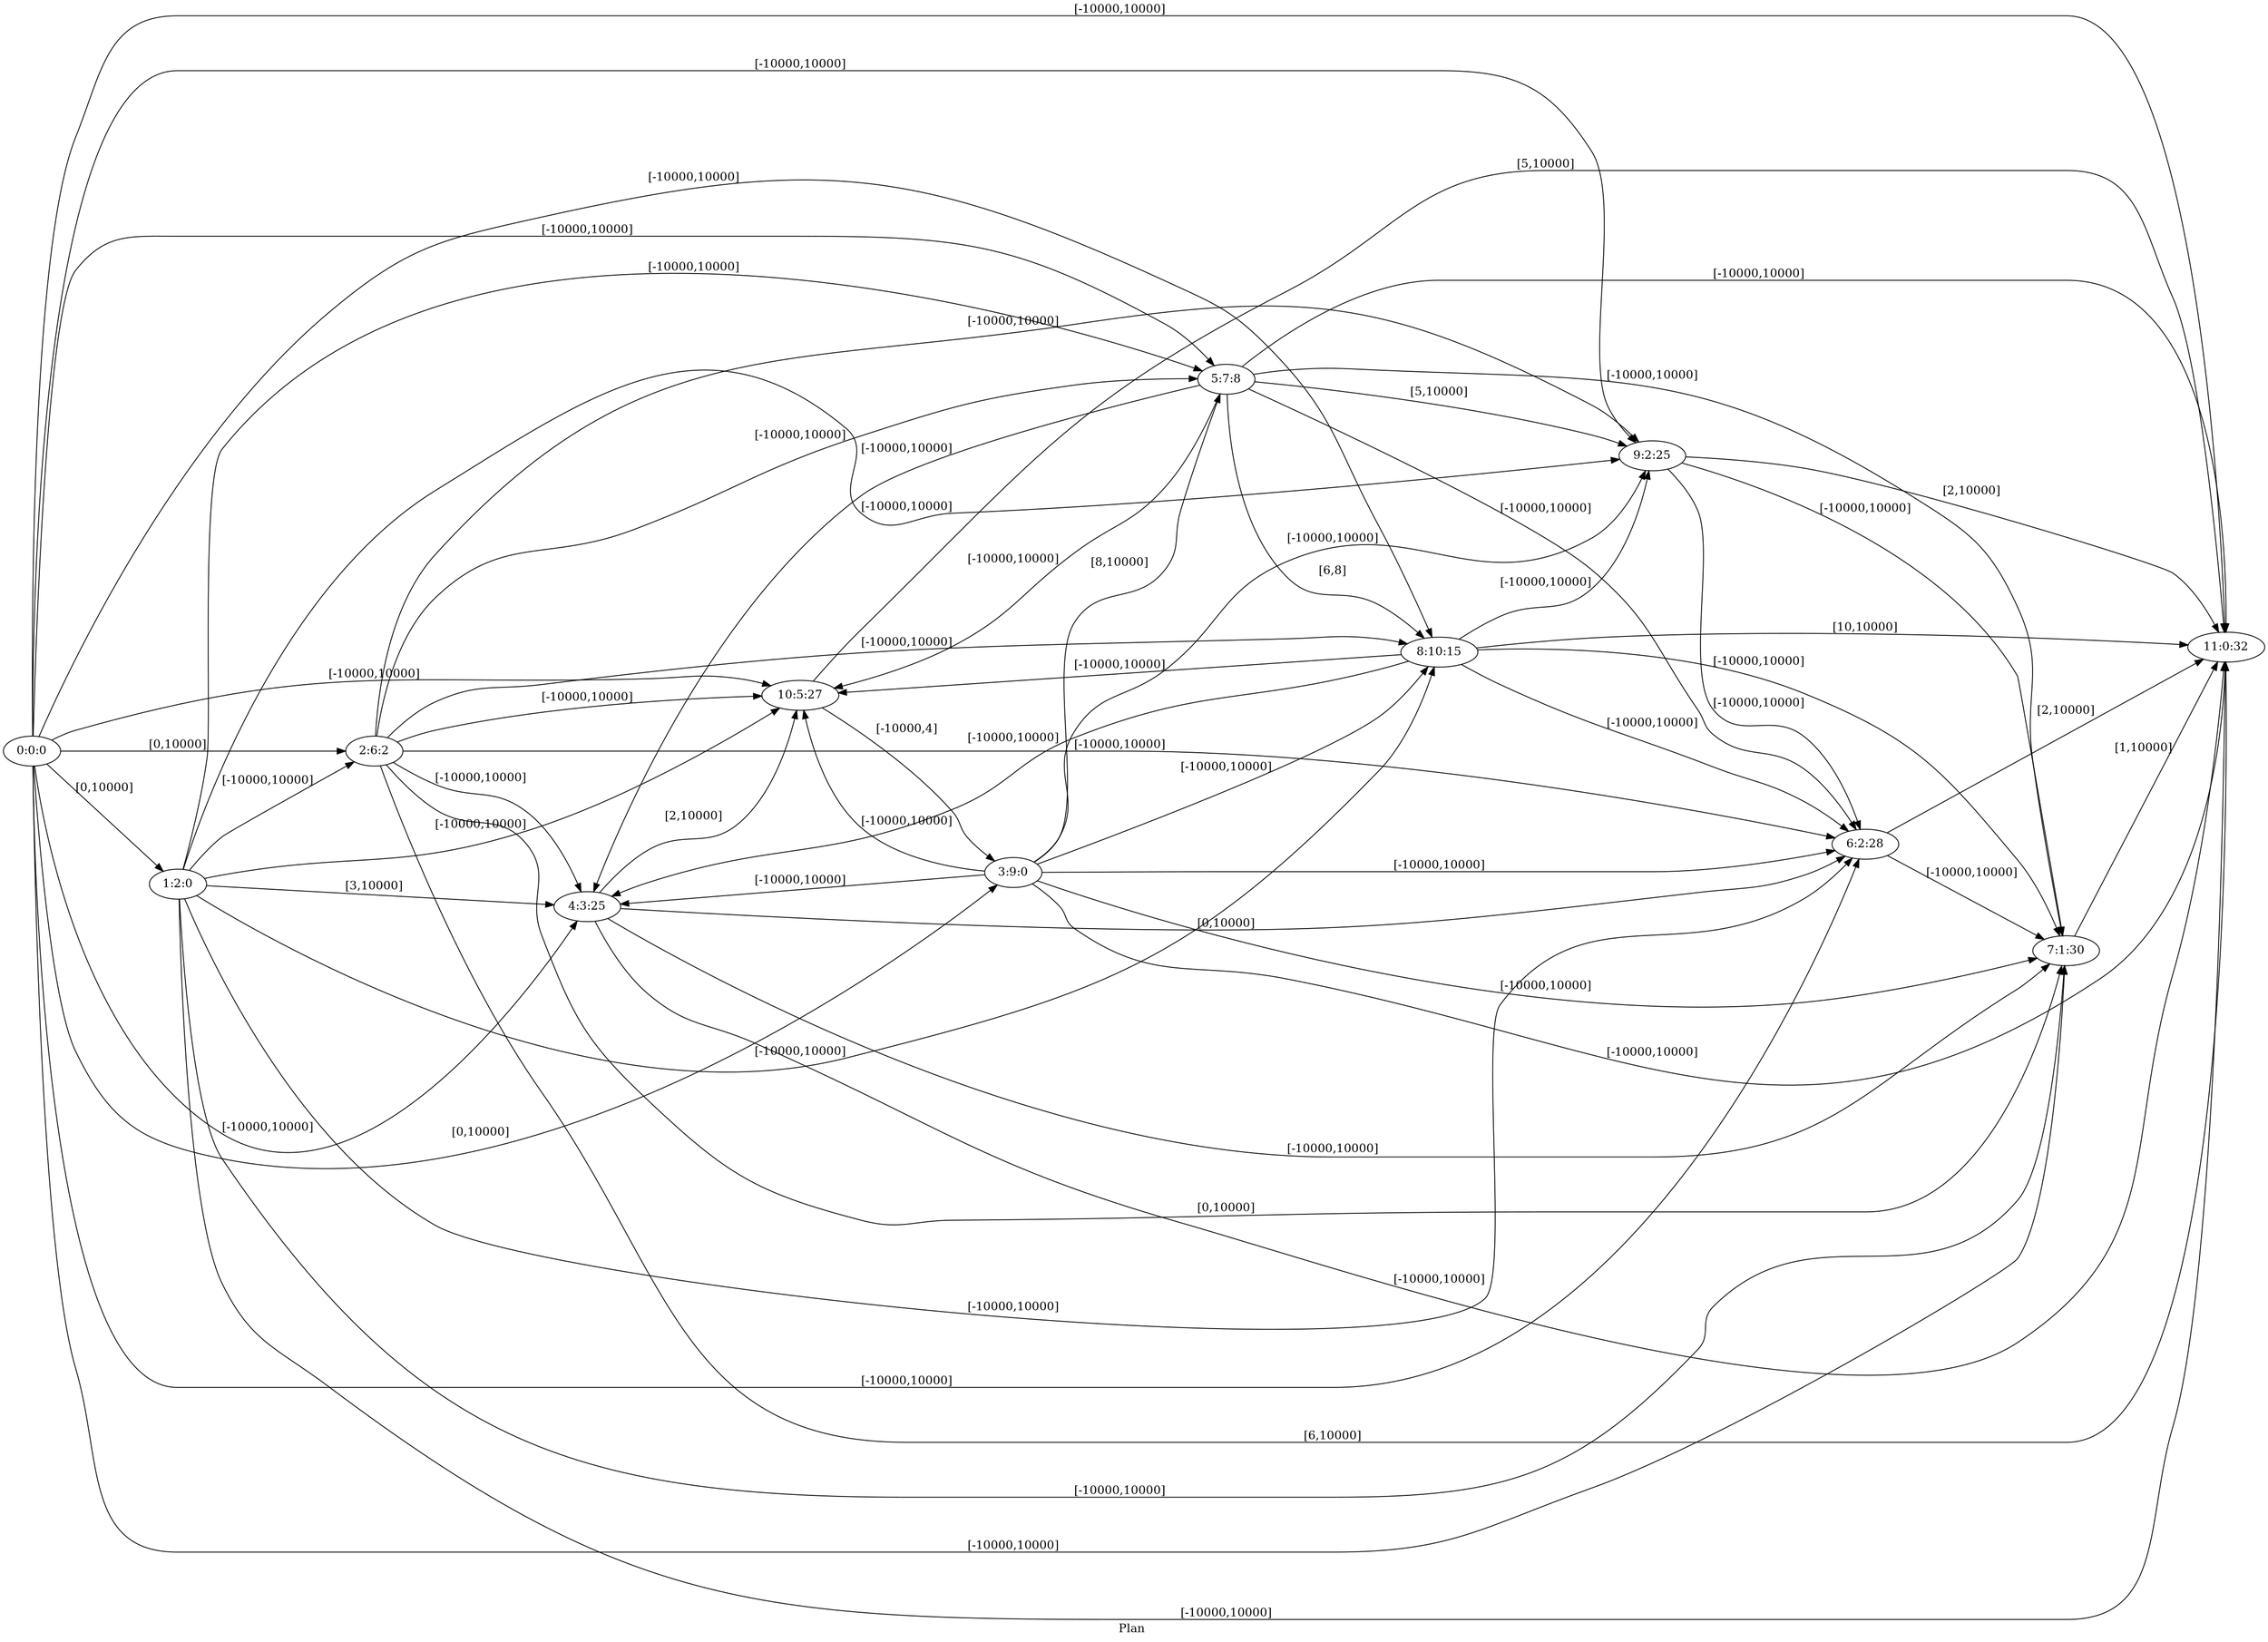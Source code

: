 digraph G {
 rankdir = LR;
 nodesep = .45; 
 size = 30;
label="Plan ";
 fldt = 0.727429;
"0:0:0"->"1:2:0"[ label = "[0,10000]"];
"0:0:0"->"2:6:2"[ label = "[0,10000]"];
"0:0:0"->"3:9:0"[ label = "[0,10000]"];
"0:0:0"->"4:3:25"[ label = "[-10000,10000]"];
"0:0:0"->"5:7:8"[ label = "[-10000,10000]"];
"0:0:0"->"6:2:28"[ label = "[-10000,10000]"];
"0:0:0"->"7:1:30"[ label = "[-10000,10000]"];
"0:0:0"->"8:10:15"[ label = "[-10000,10000]"];
"0:0:0"->"9:2:25"[ label = "[-10000,10000]"];
"0:0:0"->"10:5:27"[ label = "[-10000,10000]"];
"0:0:0"->"11:0:32"[ label = "[-10000,10000]"];
"1:2:0"->"2:6:2"[ label = "[-10000,10000]"];
"1:2:0"->"4:3:25"[ label = "[3,10000]"];
"1:2:0"->"5:7:8"[ label = "[-10000,10000]"];
"1:2:0"->"6:2:28"[ label = "[-10000,10000]"];
"1:2:0"->"7:1:30"[ label = "[-10000,10000]"];
"1:2:0"->"8:10:15"[ label = "[-10000,10000]"];
"1:2:0"->"9:2:25"[ label = "[-10000,10000]"];
"1:2:0"->"10:5:27"[ label = "[-10000,10000]"];
"1:2:0"->"11:0:32"[ label = "[-10000,10000]"];
"2:6:2"->"4:3:25"[ label = "[-10000,10000]"];
"2:6:2"->"5:7:8"[ label = "[-10000,10000]"];
"2:6:2"->"6:2:28"[ label = "[-10000,10000]"];
"2:6:2"->"7:1:30"[ label = "[0,10000]"];
"2:6:2"->"8:10:15"[ label = "[-10000,10000]"];
"2:6:2"->"9:2:25"[ label = "[-10000,10000]"];
"2:6:2"->"10:5:27"[ label = "[-10000,10000]"];
"2:6:2"->"11:0:32"[ label = "[6,10000]"];
"3:9:0"->"4:3:25"[ label = "[-10000,10000]"];
"3:9:0"->"5:7:8"[ label = "[8,10000]"];
"3:9:0"->"6:2:28"[ label = "[-10000,10000]"];
"3:9:0"->"7:1:30"[ label = "[-10000,10000]"];
"3:9:0"->"8:10:15"[ label = "[-10000,10000]"];
"3:9:0"->"9:2:25"[ label = "[-10000,10000]"];
"3:9:0"->"10:5:27"[ label = "[-10000,10000]"];
"3:9:0"->"11:0:32"[ label = "[-10000,10000]"];
"4:3:25"->"6:2:28"[ label = "[0,10000]"];
"4:3:25"->"7:1:30"[ label = "[-10000,10000]"];
"4:3:25"->"10:5:27"[ label = "[2,10000]"];
"4:3:25"->"11:0:32"[ label = "[-10000,10000]"];
"5:7:8"->"4:3:25"[ label = "[-10000,10000]"];
"5:7:8"->"6:2:28"[ label = "[-10000,10000]"];
"5:7:8"->"7:1:30"[ label = "[-10000,10000]"];
"5:7:8"->"8:10:15"[ label = "[6,8]"];
"5:7:8"->"9:2:25"[ label = "[5,10000]"];
"5:7:8"->"10:5:27"[ label = "[-10000,10000]"];
"5:7:8"->"11:0:32"[ label = "[-10000,10000]"];
"6:2:28"->"7:1:30"[ label = "[-10000,10000]"];
"6:2:28"->"11:0:32"[ label = "[2,10000]"];
"7:1:30"->"11:0:32"[ label = "[1,10000]"];
"8:10:15"->"4:3:25"[ label = "[-10000,10000]"];
"8:10:15"->"6:2:28"[ label = "[-10000,10000]"];
"8:10:15"->"7:1:30"[ label = "[-10000,10000]"];
"8:10:15"->"9:2:25"[ label = "[-10000,10000]"];
"8:10:15"->"10:5:27"[ label = "[-10000,10000]"];
"8:10:15"->"11:0:32"[ label = "[10,10000]"];
"9:2:25"->"6:2:28"[ label = "[-10000,10000]"];
"9:2:25"->"7:1:30"[ label = "[-10000,10000]"];
"9:2:25"->"11:0:32"[ label = "[2,10000]"];
"10:5:27"->"3:9:0"[ label = "[-10000,4]"];
"10:5:27"->"11:0:32"[ label = "[5,10000]"];
}
